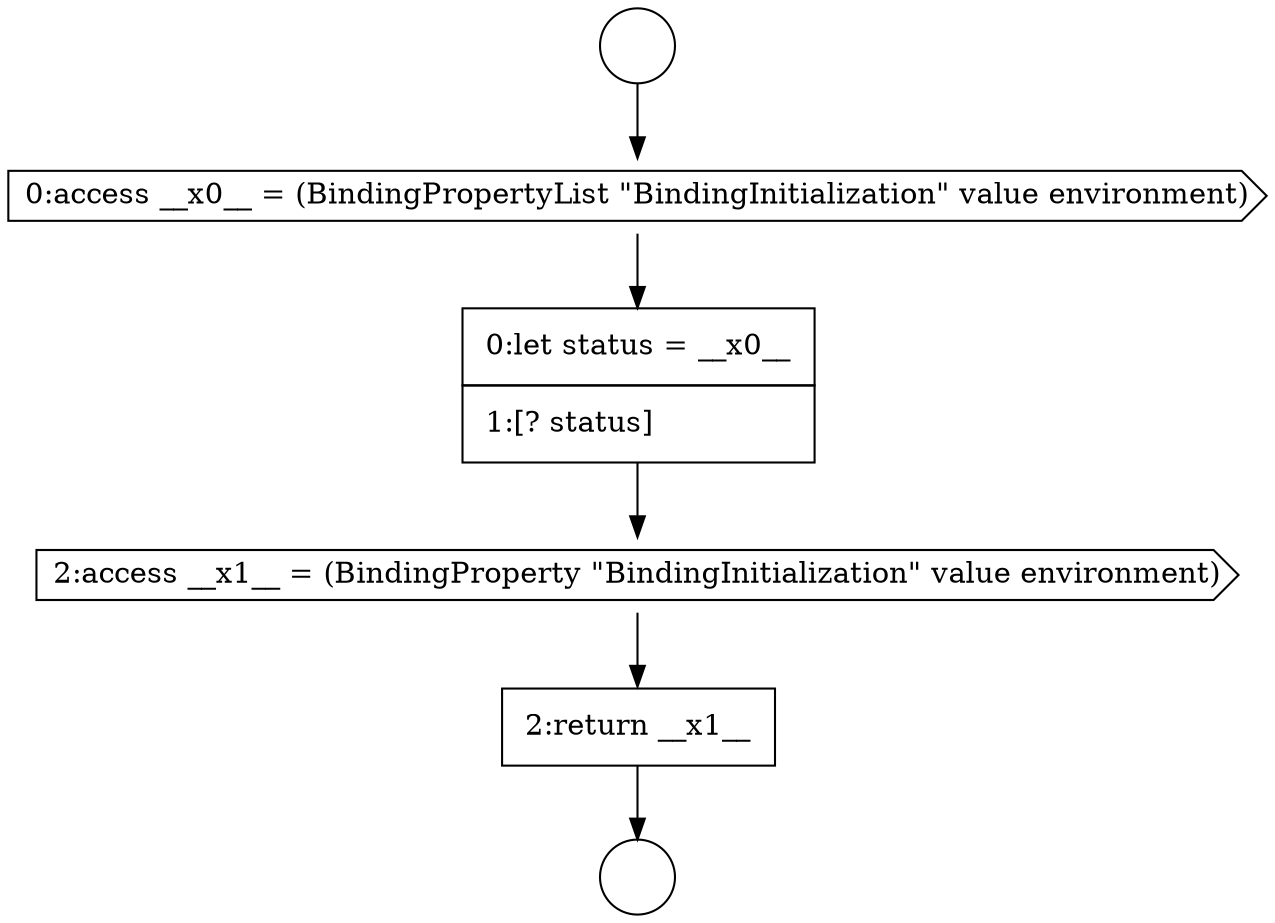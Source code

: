 digraph {
  node5866 [shape=none, margin=0, label=<<font color="black">
    <table border="0" cellborder="1" cellspacing="0" cellpadding="10">
      <tr><td align="left">2:return __x1__</td></tr>
    </table>
  </font>> color="black" fillcolor="white" style=filled]
  node5861 [shape=circle label=" " color="black" fillcolor="white" style=filled]
  node5862 [shape=circle label=" " color="black" fillcolor="white" style=filled]
  node5865 [shape=cds, label=<<font color="black">2:access __x1__ = (BindingProperty &quot;BindingInitialization&quot; value environment)</font>> color="black" fillcolor="white" style=filled]
  node5863 [shape=cds, label=<<font color="black">0:access __x0__ = (BindingPropertyList &quot;BindingInitialization&quot; value environment)</font>> color="black" fillcolor="white" style=filled]
  node5864 [shape=none, margin=0, label=<<font color="black">
    <table border="0" cellborder="1" cellspacing="0" cellpadding="10">
      <tr><td align="left">0:let status = __x0__</td></tr>
      <tr><td align="left">1:[? status]</td></tr>
    </table>
  </font>> color="black" fillcolor="white" style=filled]
  node5866 -> node5862 [ color="black"]
  node5864 -> node5865 [ color="black"]
  node5863 -> node5864 [ color="black"]
  node5861 -> node5863 [ color="black"]
  node5865 -> node5866 [ color="black"]
}
